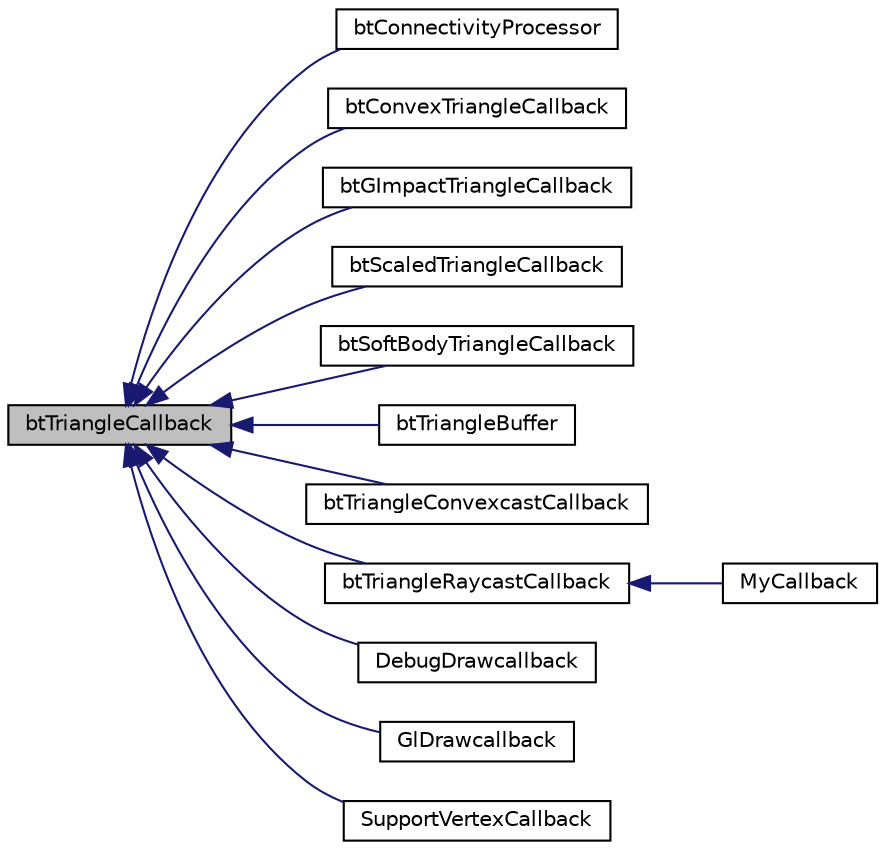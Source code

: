 digraph "btTriangleCallback"
{
  edge [fontname="Helvetica",fontsize="10",labelfontname="Helvetica",labelfontsize="10"];
  node [fontname="Helvetica",fontsize="10",shape=record];
  rankdir="LR";
  Node1 [label="btTriangleCallback",height=0.2,width=0.4,color="black", fillcolor="grey75", style="filled", fontcolor="black"];
  Node1 -> Node2 [dir="back",color="midnightblue",fontsize="10",style="solid",fontname="Helvetica"];
  Node2 [label="btConnectivityProcessor",height=0.2,width=0.4,color="black", fillcolor="white", style="filled",URL="$structbt_connectivity_processor.html"];
  Node1 -> Node3 [dir="back",color="midnightblue",fontsize="10",style="solid",fontname="Helvetica"];
  Node3 [label="btConvexTriangleCallback",height=0.2,width=0.4,color="black", fillcolor="white", style="filled",URL="$classbt_convex_triangle_callback.html",tooltip="For each triangle in the concave mesh that overlaps with the AABB of a convex (m_convexProxy), processTriangle is called. "];
  Node1 -> Node4 [dir="back",color="midnightblue",fontsize="10",style="solid",fontname="Helvetica"];
  Node4 [label="btGImpactTriangleCallback",height=0.2,width=0.4,color="black", fillcolor="white", style="filled",URL="$classbt_g_impact_triangle_callback.html"];
  Node1 -> Node5 [dir="back",color="midnightblue",fontsize="10",style="solid",fontname="Helvetica"];
  Node5 [label="btScaledTriangleCallback",height=0.2,width=0.4,color="black", fillcolor="white", style="filled",URL="$classbt_scaled_triangle_callback.html"];
  Node1 -> Node6 [dir="back",color="midnightblue",fontsize="10",style="solid",fontname="Helvetica"];
  Node6 [label="btSoftBodyTriangleCallback",height=0.2,width=0.4,color="black", fillcolor="white", style="filled",URL="$classbt_soft_body_triangle_callback.html",tooltip="For each triangle in the concave mesh that overlaps with the AABB of a soft body (m_softBody), processTriangle is called. "];
  Node1 -> Node7 [dir="back",color="midnightblue",fontsize="10",style="solid",fontname="Helvetica"];
  Node7 [label="btTriangleBuffer",height=0.2,width=0.4,color="black", fillcolor="white", style="filled",URL="$classbt_triangle_buffer.html"];
  Node1 -> Node8 [dir="back",color="midnightblue",fontsize="10",style="solid",fontname="Helvetica"];
  Node8 [label="btTriangleConvexcastCallback",height=0.2,width=0.4,color="black", fillcolor="white", style="filled",URL="$classbt_triangle_convexcast_callback.html"];
  Node1 -> Node9 [dir="back",color="midnightblue",fontsize="10",style="solid",fontname="Helvetica"];
  Node9 [label="btTriangleRaycastCallback",height=0.2,width=0.4,color="black", fillcolor="white", style="filled",URL="$classbt_triangle_raycast_callback.html"];
  Node9 -> Node10 [dir="back",color="midnightblue",fontsize="10",style="solid",fontname="Helvetica"];
  Node10 [label="MyCallback",height=0.2,width=0.4,color="black", fillcolor="white", style="filled",URL="$struct_my_callback.html"];
  Node1 -> Node11 [dir="back",color="midnightblue",fontsize="10",style="solid",fontname="Helvetica"];
  Node11 [label="DebugDrawcallback",height=0.2,width=0.4,color="black", fillcolor="white", style="filled",URL="$class_debug_drawcallback.html"];
  Node1 -> Node12 [dir="back",color="midnightblue",fontsize="10",style="solid",fontname="Helvetica"];
  Node12 [label="GlDrawcallback",height=0.2,width=0.4,color="black", fillcolor="white", style="filled",URL="$class_gl_drawcallback.html"];
  Node1 -> Node13 [dir="back",color="midnightblue",fontsize="10",style="solid",fontname="Helvetica"];
  Node13 [label="SupportVertexCallback",height=0.2,width=0.4,color="black", fillcolor="white", style="filled",URL="$class_support_vertex_callback.html"];
}
